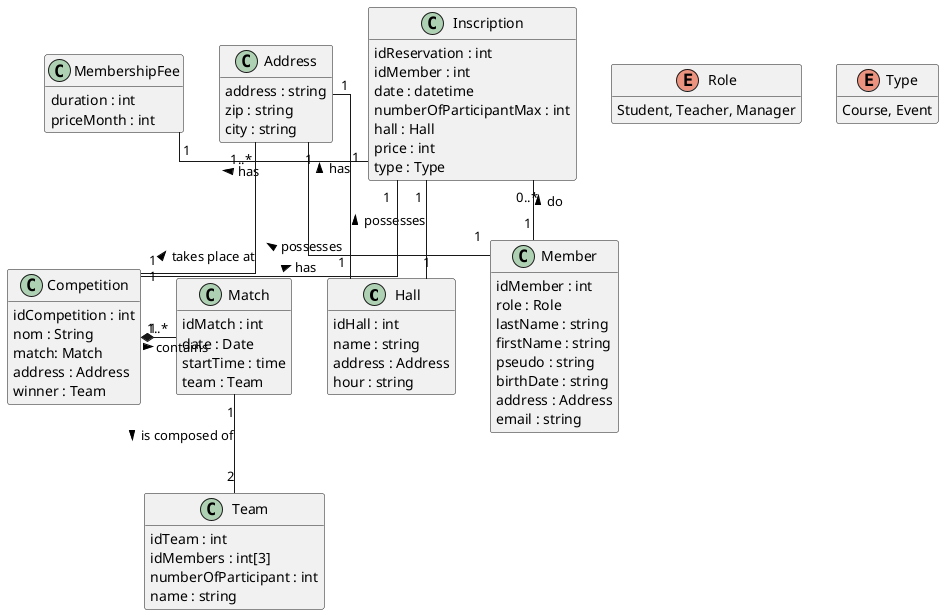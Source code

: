 @startuml CDD

skinparam Shadowing false
skinparam defaultFontName Consolas
skinparam Linetype ortho

hide methods
   
class Hall {
    idHall : int
    name : string
    address : Address
    hour : string
}

class Address{
    address : string
    zip : string
    city : string
}


class Competition {
    idCompetition : int
    nom : String
    match: Match
    address : Address
    winner : Team
}

class Match {
    idMatch : int
    date : Date
    startTime : time
    team : Team
}

class Team {
    idTeam : int
    idMembers : int[3]
    numberOfParticipant : int
    name : string
}

class Member {
    idMember : int
    role : Role
    lastName : string
    firstName : string
    pseudo : string
    birthDate : string
    address : Address
    email : string
}

enum Role{
    Student, Teacher, Manager
}

enum Type{
    Course, Event
}

class Inscription {
    idReservation : int
    idMember : int
    date : datetime
    numberOfParticipantMax : int
    hall : Hall
    price : int
    type : Type
}

class MembershipFee {
    duration : int
    priceMonth : int
}

Inscription "1" -left- "1" MembershipFee : has >
Inscription "0..*" -down- "1" Member : do <
Inscription "1" -- "1" Hall : possesses <
Inscription "1" -right- "1" Competition : has <
Competition "1" *-right- "1..*" Match : contains >
Match "1" -down- "2" Team : is composed of >
Address "1" -- "1" Hall : has <
Address "1" -- "1" Member : possesses <
Address "1..*" -- "1" Competition : takes place at <



@enduml
